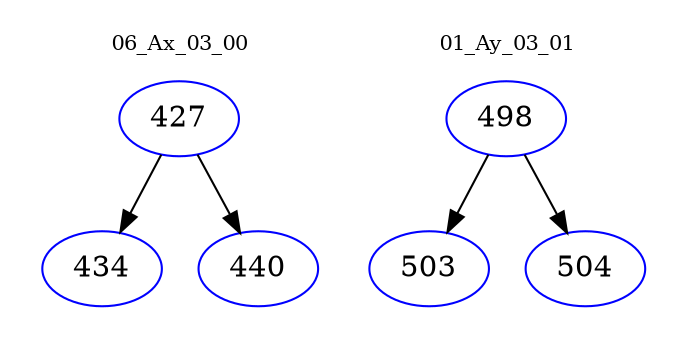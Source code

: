 digraph{
subgraph cluster_0 {
color = white
label = "06_Ax_03_00";
fontsize=10;
T0_427 [label="427", color="blue"]
T0_427 -> T0_434 [color="black"]
T0_434 [label="434", color="blue"]
T0_427 -> T0_440 [color="black"]
T0_440 [label="440", color="blue"]
}
subgraph cluster_1 {
color = white
label = "01_Ay_03_01";
fontsize=10;
T1_498 [label="498", color="blue"]
T1_498 -> T1_503 [color="black"]
T1_503 [label="503", color="blue"]
T1_498 -> T1_504 [color="black"]
T1_504 [label="504", color="blue"]
}
}
